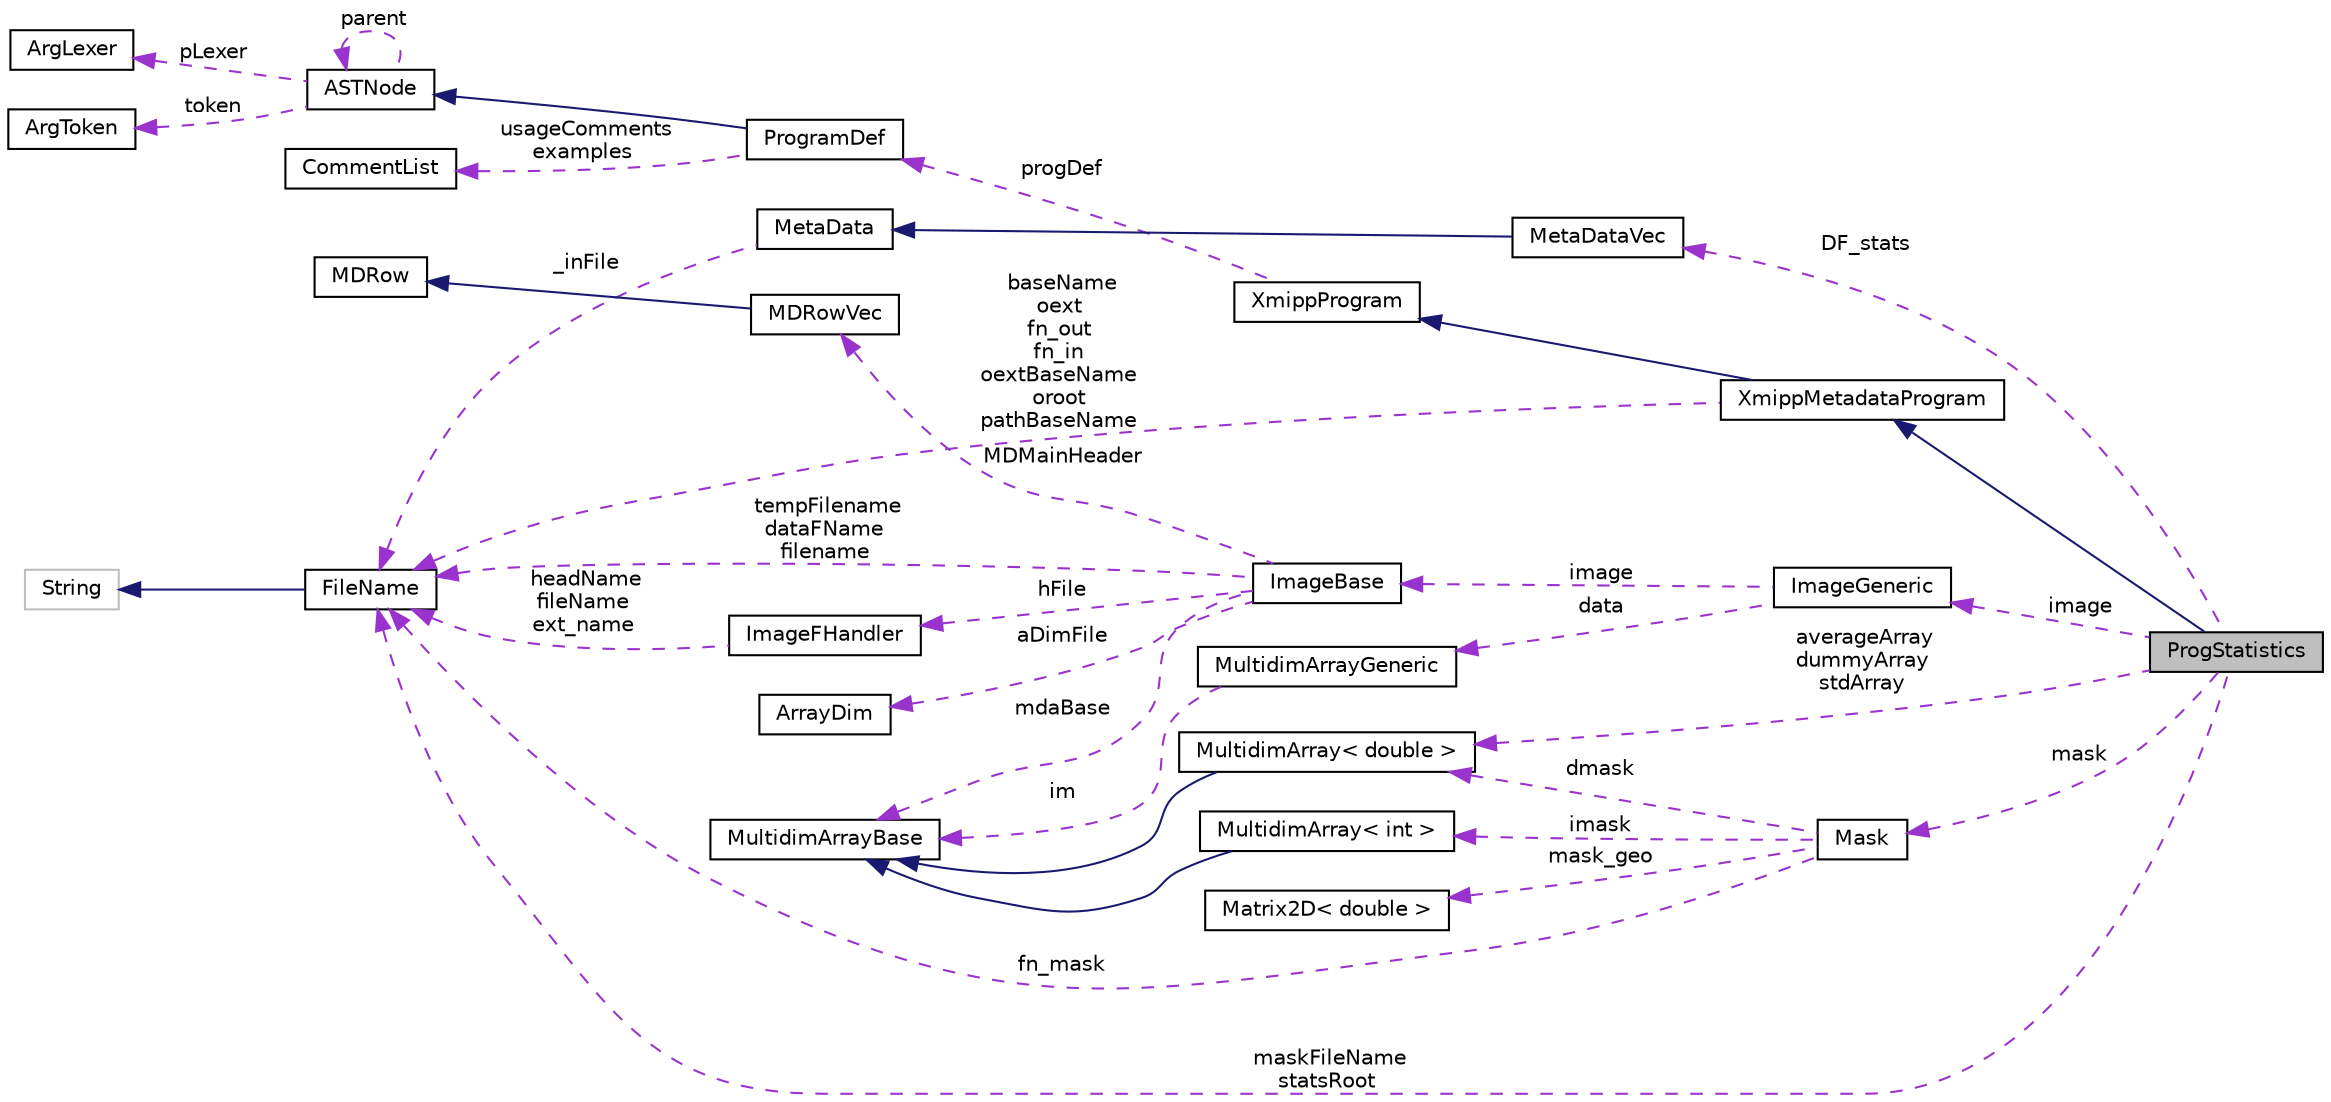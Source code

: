 digraph "ProgStatistics"
{
  edge [fontname="Helvetica",fontsize="10",labelfontname="Helvetica",labelfontsize="10"];
  node [fontname="Helvetica",fontsize="10",shape=record];
  rankdir="LR";
  Node3 [label="ProgStatistics",height=0.2,width=0.4,color="black", fillcolor="grey75", style="filled", fontcolor="black"];
  Node4 -> Node3 [dir="back",color="midnightblue",fontsize="10",style="solid",fontname="Helvetica"];
  Node4 [label="XmippMetadataProgram",height=0.2,width=0.4,color="black", fillcolor="white", style="filled",URL="$classXmippMetadataProgram.html"];
  Node5 -> Node4 [dir="back",color="midnightblue",fontsize="10",style="solid",fontname="Helvetica"];
  Node5 [label="XmippProgram",height=0.2,width=0.4,color="black", fillcolor="white", style="filled",URL="$classXmippProgram.html"];
  Node6 -> Node5 [dir="back",color="darkorchid3",fontsize="10",style="dashed",label=" progDef" ,fontname="Helvetica"];
  Node6 [label="ProgramDef",height=0.2,width=0.4,color="black", fillcolor="white", style="filled",URL="$classProgramDef.html"];
  Node7 -> Node6 [dir="back",color="midnightblue",fontsize="10",style="solid",fontname="Helvetica"];
  Node7 [label="ASTNode",height=0.2,width=0.4,color="black", fillcolor="white", style="filled",URL="$classASTNode.html"];
  Node8 -> Node7 [dir="back",color="darkorchid3",fontsize="10",style="dashed",label=" token" ,fontname="Helvetica"];
  Node8 [label="ArgToken",height=0.2,width=0.4,color="black", fillcolor="white", style="filled",URL="$classArgToken.html"];
  Node9 -> Node7 [dir="back",color="darkorchid3",fontsize="10",style="dashed",label=" pLexer" ,fontname="Helvetica"];
  Node9 [label="ArgLexer",height=0.2,width=0.4,color="black", fillcolor="white", style="filled",URL="$classArgLexer.html"];
  Node7 -> Node7 [dir="back",color="darkorchid3",fontsize="10",style="dashed",label=" parent" ,fontname="Helvetica"];
  Node10 -> Node6 [dir="back",color="darkorchid3",fontsize="10",style="dashed",label=" usageComments\nexamples" ,fontname="Helvetica"];
  Node10 [label="CommentList",height=0.2,width=0.4,color="black", fillcolor="white", style="filled",URL="$classCommentList.html"];
  Node11 -> Node4 [dir="back",color="darkorchid3",fontsize="10",style="dashed",label=" baseName\noext\nfn_out\nfn_in\noextBaseName\noroot\npathBaseName" ,fontname="Helvetica"];
  Node11 [label="FileName",height=0.2,width=0.4,color="black", fillcolor="white", style="filled",URL="$classFileName.html"];
  Node12 -> Node11 [dir="back",color="midnightblue",fontsize="10",style="solid",fontname="Helvetica"];
  Node12 [label="String",height=0.2,width=0.4,color="grey75", fillcolor="white", style="filled"];
  Node13 -> Node3 [dir="back",color="darkorchid3",fontsize="10",style="dashed",label=" DF_stats" ,fontname="Helvetica"];
  Node13 [label="MetaDataVec",height=0.2,width=0.4,color="black", fillcolor="white", style="filled",URL="$classMetaDataVec.html"];
  Node14 -> Node13 [dir="back",color="midnightblue",fontsize="10",style="solid",fontname="Helvetica"];
  Node14 [label="MetaData",height=0.2,width=0.4,color="black", fillcolor="white", style="filled",URL="$classMetaData.html"];
  Node11 -> Node14 [dir="back",color="darkorchid3",fontsize="10",style="dashed",label=" _inFile" ,fontname="Helvetica"];
  Node15 -> Node3 [dir="back",color="darkorchid3",fontsize="10",style="dashed",label=" image" ,fontname="Helvetica"];
  Node15 [label="ImageGeneric",height=0.2,width=0.4,color="black", fillcolor="white", style="filled",URL="$classImageGeneric.html"];
  Node16 -> Node15 [dir="back",color="darkorchid3",fontsize="10",style="dashed",label=" image" ,fontname="Helvetica"];
  Node16 [label="ImageBase",height=0.2,width=0.4,color="black", fillcolor="white", style="filled",URL="$classImageBase.html",tooltip="Image base class. "];
  Node17 -> Node16 [dir="back",color="darkorchid3",fontsize="10",style="dashed",label=" mdaBase" ,fontname="Helvetica"];
  Node17 [label="MultidimArrayBase",height=0.2,width=0.4,color="black", fillcolor="white", style="filled",URL="$classMultidimArrayBase.html"];
  Node18 -> Node16 [dir="back",color="darkorchid3",fontsize="10",style="dashed",label=" MDMainHeader" ,fontname="Helvetica"];
  Node18 [label="MDRowVec",height=0.2,width=0.4,color="black", fillcolor="white", style="filled",URL="$classMDRowVec.html"];
  Node19 -> Node18 [dir="back",color="midnightblue",fontsize="10",style="solid",fontname="Helvetica"];
  Node19 [label="MDRow",height=0.2,width=0.4,color="black", fillcolor="white", style="filled",URL="$classMDRow.html"];
  Node20 -> Node16 [dir="back",color="darkorchid3",fontsize="10",style="dashed",label=" hFile" ,fontname="Helvetica"];
  Node20 [label="ImageFHandler",height=0.2,width=0.4,color="black", fillcolor="white", style="filled",URL="$structImageFHandler.html"];
  Node11 -> Node20 [dir="back",color="darkorchid3",fontsize="10",style="dashed",label=" headName\nfileName\next_name" ,fontname="Helvetica"];
  Node21 -> Node16 [dir="back",color="darkorchid3",fontsize="10",style="dashed",label=" aDimFile" ,fontname="Helvetica"];
  Node21 [label="ArrayDim",height=0.2,width=0.4,color="black", fillcolor="white", style="filled",URL="$structArrayDim.html"];
  Node11 -> Node16 [dir="back",color="darkorchid3",fontsize="10",style="dashed",label=" tempFilename\ndataFName\nfilename" ,fontname="Helvetica"];
  Node22 -> Node15 [dir="back",color="darkorchid3",fontsize="10",style="dashed",label=" data" ,fontname="Helvetica"];
  Node22 [label="MultidimArrayGeneric",height=0.2,width=0.4,color="black", fillcolor="white", style="filled",URL="$classMultidimArrayGeneric.html"];
  Node17 -> Node22 [dir="back",color="darkorchid3",fontsize="10",style="dashed",label=" im" ,fontname="Helvetica"];
  Node23 -> Node3 [dir="back",color="darkorchid3",fontsize="10",style="dashed",label=" mask" ,fontname="Helvetica"];
  Node23 [label="Mask",height=0.2,width=0.4,color="black", fillcolor="white", style="filled",URL="$classMask.html"];
  Node24 -> Node23 [dir="back",color="darkorchid3",fontsize="10",style="dashed",label=" mask_geo" ,fontname="Helvetica"];
  Node24 [label="Matrix2D\< double \>",height=0.2,width=0.4,color="black", fillcolor="white", style="filled",URL="$classMatrix2D.html"];
  Node25 -> Node23 [dir="back",color="darkorchid3",fontsize="10",style="dashed",label=" dmask" ,fontname="Helvetica"];
  Node25 [label="MultidimArray\< double \>",height=0.2,width=0.4,color="black", fillcolor="white", style="filled",URL="$classMultidimArray.html"];
  Node17 -> Node25 [dir="back",color="midnightblue",fontsize="10",style="solid",fontname="Helvetica"];
  Node26 -> Node23 [dir="back",color="darkorchid3",fontsize="10",style="dashed",label=" imask" ,fontname="Helvetica"];
  Node26 [label="MultidimArray\< int \>",height=0.2,width=0.4,color="black", fillcolor="white", style="filled",URL="$classMultidimArray.html"];
  Node17 -> Node26 [dir="back",color="midnightblue",fontsize="10",style="solid",fontname="Helvetica"];
  Node11 -> Node23 [dir="back",color="darkorchid3",fontsize="10",style="dashed",label=" fn_mask" ,fontname="Helvetica"];
  Node25 -> Node3 [dir="back",color="darkorchid3",fontsize="10",style="dashed",label=" averageArray\ndummyArray\nstdArray" ,fontname="Helvetica"];
  Node11 -> Node3 [dir="back",color="darkorchid3",fontsize="10",style="dashed",label=" maskFileName\nstatsRoot" ,fontname="Helvetica"];
}
